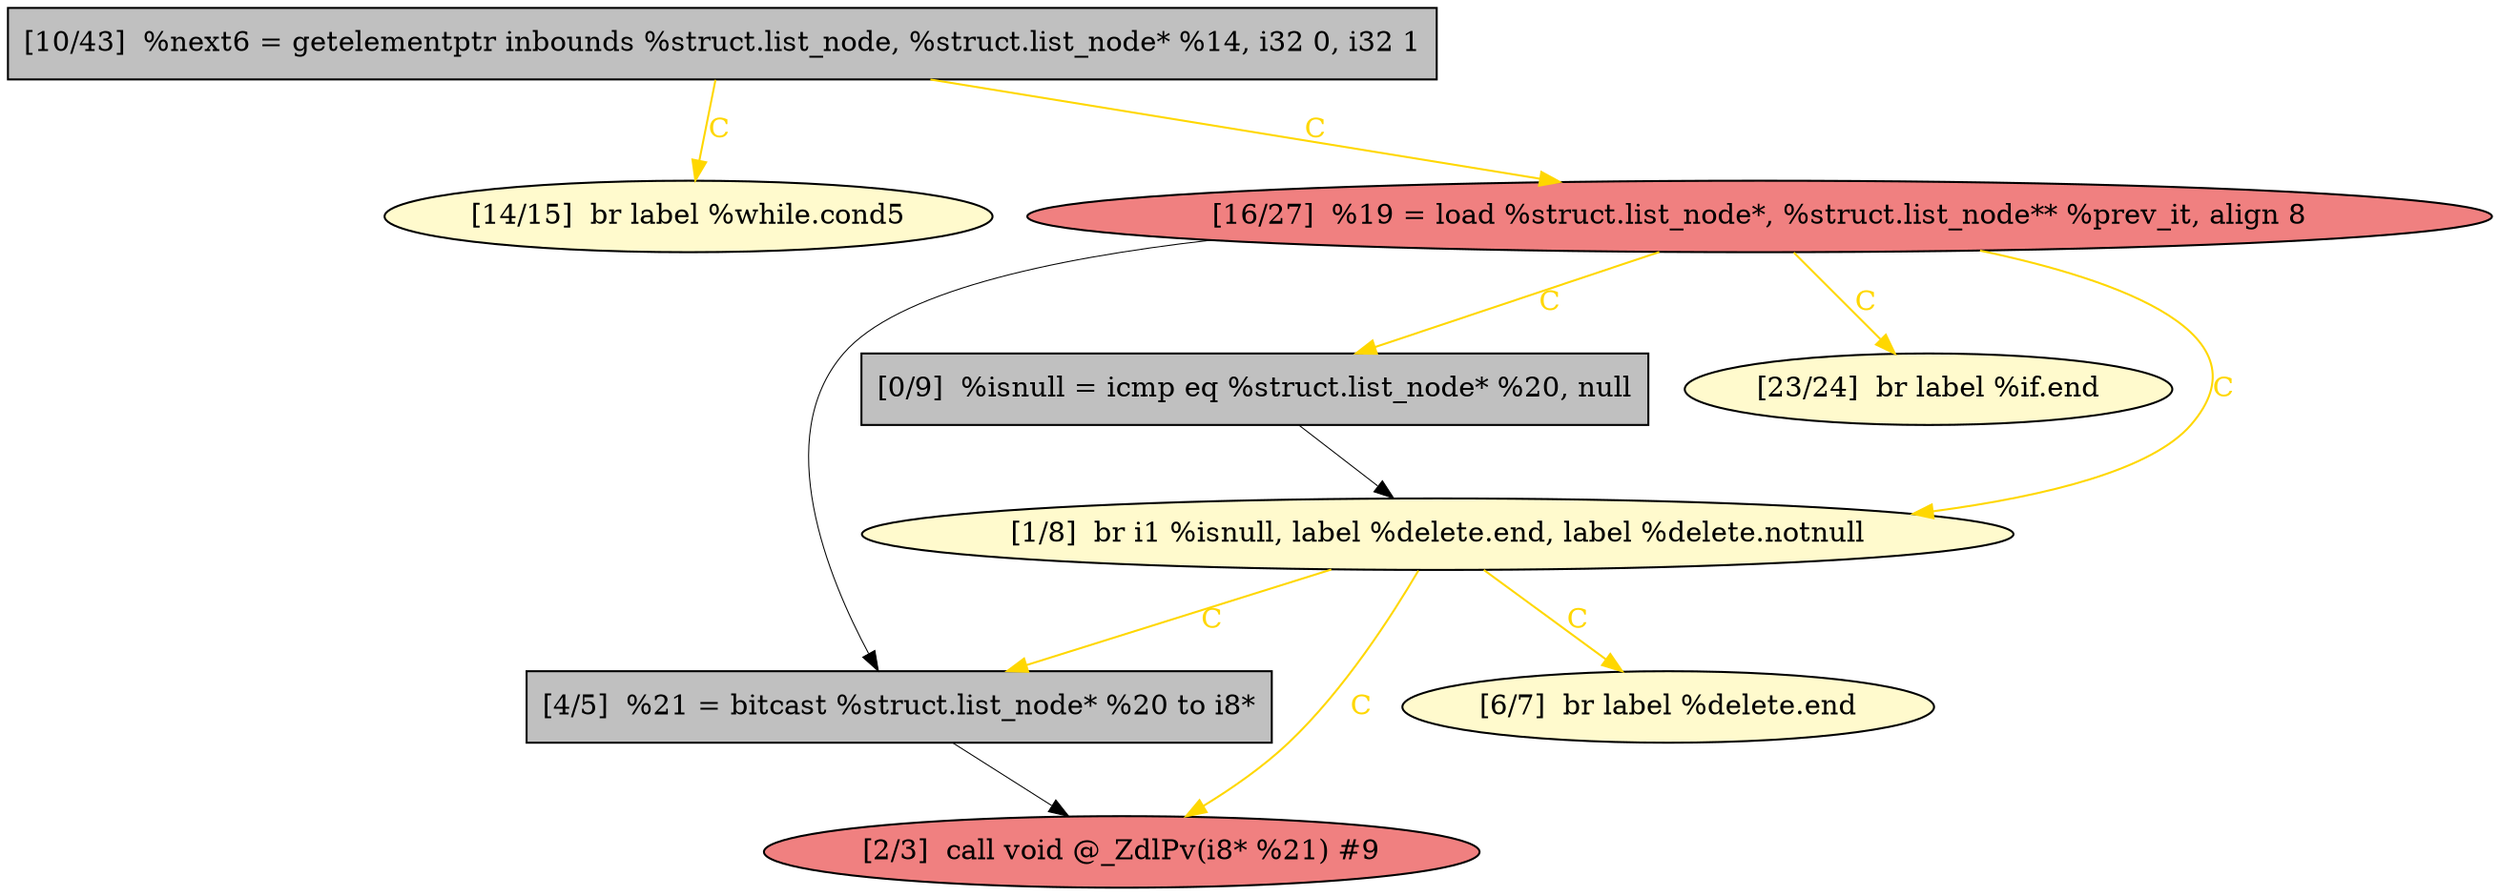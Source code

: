 
digraph G {


node549 [fillcolor=grey,label="[10/43]  %next6 = getelementptr inbounds %struct.list_node, %struct.list_node* %14, i32 0, i32 1",shape=rectangle,style=filled ]
node547 [fillcolor=grey,label="[4/5]  %21 = bitcast %struct.list_node* %20 to i8*",shape=rectangle,style=filled ]
node541 [fillcolor=lemonchiffon,label="[14/15]  br label %while.cond5",shape=ellipse,style=filled ]
node543 [fillcolor=grey,label="[0/9]  %isnull = icmp eq %struct.list_node* %20, null",shape=rectangle,style=filled ]
node545 [fillcolor=lightcoral,label="[2/3]  call void @_ZdlPv(i8* %21) #9",shape=ellipse,style=filled ]
node544 [fillcolor=lemonchiffon,label="[6/7]  br label %delete.end",shape=ellipse,style=filled ]
node548 [fillcolor=lemonchiffon,label="[23/24]  br label %if.end",shape=ellipse,style=filled ]
node542 [fillcolor=lemonchiffon,label="[1/8]  br i1 %isnull, label %delete.end, label %delete.notnull",shape=ellipse,style=filled ]
node546 [fillcolor=lightcoral,label="[16/27]  %19 = load %struct.list_node*, %struct.list_node** %prev_it, align 8",shape=ellipse,style=filled ]

node546->node547 [style=solid,color=black,label="",penwidth=0.5,fontcolor=black ]
node547->node545 [style=solid,color=black,label="",penwidth=0.5,fontcolor=black ]
node549->node546 [style=solid,color=gold,label="C",penwidth=1.0,fontcolor=gold ]
node542->node547 [style=solid,color=gold,label="C",penwidth=1.0,fontcolor=gold ]
node549->node541 [style=solid,color=gold,label="C",penwidth=1.0,fontcolor=gold ]
node542->node545 [style=solid,color=gold,label="C",penwidth=1.0,fontcolor=gold ]
node546->node548 [style=solid,color=gold,label="C",penwidth=1.0,fontcolor=gold ]
node543->node542 [style=solid,color=black,label="",penwidth=0.5,fontcolor=black ]
node542->node544 [style=solid,color=gold,label="C",penwidth=1.0,fontcolor=gold ]
node546->node542 [style=solid,color=gold,label="C",penwidth=1.0,fontcolor=gold ]
node546->node543 [style=solid,color=gold,label="C",penwidth=1.0,fontcolor=gold ]


}
